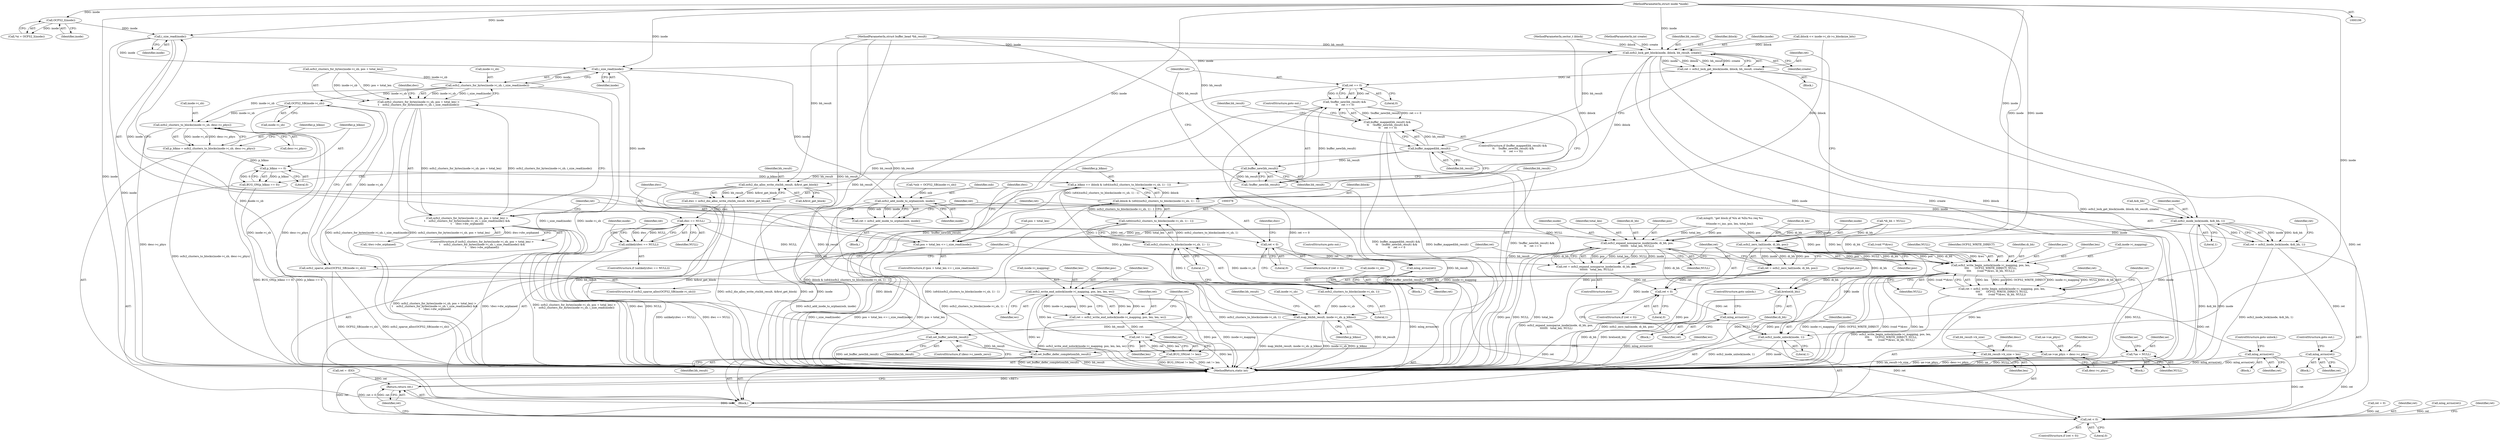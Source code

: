 digraph "0_linux_3e4c56d41eef5595035872a2ec5a483f42e8917f@API" {
"1000195" [label="(Call,i_size_read(inode))"];
"1000122" [label="(Call,OCFS2_I(inode))"];
"1000107" [label="(MethodParameterIn,struct inode *inode)"];
"1000191" [label="(Call,pos + total_len <= i_size_read(inode))"];
"1000200" [label="(Call,ocfs2_lock_get_block(inode, iblock, bh_result, create))"];
"1000198" [label="(Call,ret = ocfs2_lock_get_block(inode, iblock, bh_result, create))"];
"1000213" [label="(Call,ret == 0)"];
"1000209" [label="(Call,!buffer_new(bh_result) &&\n \t\t    ret == 0)"];
"1000206" [label="(Call,buffer_mapped(bh_result) &&\n \t\t    !buffer_new(bh_result) &&\n \t\t    ret == 0)"];
"1000475" [label="(Call,ret < 0)"];
"1000482" [label="(Return,return ret;)"];
"1000207" [label="(Call,buffer_mapped(bh_result))"];
"1000211" [label="(Call,buffer_new(bh_result))"];
"1000210" [label="(Call,!buffer_new(bh_result))"];
"1000224" [label="(Call,ocfs2_dio_alloc_write_ctx(bh_result, &first_get_block))"];
"1000222" [label="(Call,dwc = ocfs2_dio_alloc_write_ctx(bh_result, &first_get_block))"];
"1000230" [label="(Call,dwc == NULL)"];
"1000229" [label="(Call,unlikely(dwc == NULL))"];
"1000316" [label="(Call,ocfs2_expand_nonsparse_inode(inode, di_bh, pos,\n\t\t\t\t\t\t\t   total_len, NULL))"];
"1000314" [label="(Call,ret = ocfs2_expand_nonsparse_inode(inode, di_bh, pos,\n\t\t\t\t\t\t\t   total_len, NULL))"];
"1000323" [label="(Call,ret < 0)"];
"1000327" [label="(Call,mlog_errno(ret))"];
"1000332" [label="(Call,ocfs2_write_begin_nolock(inode->i_mapping, pos, len,\n\t\t\t\t       OCFS2_WRITE_DIRECT, NULL,\n\t\t\t\t       (void **)&wc, di_bh, NULL))"];
"1000330" [label="(Call,ret = ocfs2_write_begin_nolock(inode->i_mapping, pos, len,\n\t\t\t\t       OCFS2_WRITE_DIRECT, NULL,\n\t\t\t\t       (void **)&wc, di_bh, NULL))"];
"1000349" [label="(Call,mlog_errno(ret))"];
"1000392" [label="(Call,bh_result->b_size = len)"];
"1000414" [label="(Call,*ue = NULL)"];
"1000447" [label="(Call,ocfs2_write_end_nolock(inode->i_mapping, pos, len, len, wc))"];
"1000445" [label="(Call,ret = ocfs2_write_end_nolock(inode->i_mapping, pos, len, len, wc))"];
"1000456" [label="(Call,ret != len)"];
"1000455" [label="(Call,BUG_ON(ret != len))"];
"1000471" [label="(Call,brelse(di_bh))"];
"1000468" [label="(Call,ocfs2_inode_unlock(inode, 1))"];
"1000386" [label="(Call,map_bh(bh_result, inode->i_sb, p_blkno))"];
"1000401" [label="(Call,set_buffer_new(bh_result))"];
"1000403" [label="(Call,set_buffer_defer_completion(bh_result))"];
"1000255" [label="(Call,i_size_read(inode))"];
"1000251" [label="(Call,ocfs2_clusters_for_bytes(inode->i_sb, i_size_read(inode)))"];
"1000243" [label="(Call,ocfs2_clusters_for_bytes(inode->i_sb, pos + total_len) >\n\t    ocfs2_clusters_for_bytes(inode->i_sb, i_size_read(inode)))"];
"1000242" [label="(Call,ocfs2_clusters_for_bytes(inode->i_sb, pos + total_len) >\n\t    ocfs2_clusters_for_bytes(inode->i_sb, i_size_read(inode)) &&\n\t    !dwc->dw_orphaned)"];
"1000303" [label="(Call,OCFS2_SB(inode->i_sb))"];
"1000302" [label="(Call,ocfs2_sparse_alloc(OCFS2_SB(inode->i_sb)))"];
"1000362" [label="(Call,ocfs2_clusters_to_blocks(inode->i_sb, desc->c_phys))"];
"1000360" [label="(Call,p_blkno = ocfs2_clusters_to_blocks(inode->i_sb, desc->c_phys))"];
"1000370" [label="(Call,p_blkno == 0)"];
"1000369" [label="(Call,BUG_ON(p_blkno == 0))"];
"1000373" [label="(Call,p_blkno += iblock & (u64)(ocfs2_clusters_to_blocks(inode->i_sb, 1) - 1))"];
"1000380" [label="(Call,ocfs2_clusters_to_blocks(inode->i_sb, 1))"];
"1000379" [label="(Call,ocfs2_clusters_to_blocks(inode->i_sb, 1) - 1)"];
"1000377" [label="(Call,(u64)(ocfs2_clusters_to_blocks(inode->i_sb, 1) - 1))"];
"1000375" [label="(Call,iblock & (u64)(ocfs2_clusters_to_blocks(inode->i_sb, 1) - 1))"];
"1000425" [label="(Call,ue->ue_phys = desc->c_phys)"];
"1000264" [label="(Call,ocfs2_add_inode_to_orphan(osb, inode))"];
"1000262" [label="(Call,ret = ocfs2_add_inode_to_orphan(osb, inode))"];
"1000268" [label="(Call,ret < 0)"];
"1000272" [label="(Call,mlog_errno(ret))"];
"1000282" [label="(Call,ocfs2_inode_lock(inode, &di_bh, 1))"];
"1000280" [label="(Call,ret = ocfs2_inode_lock(inode, &di_bh, 1))"];
"1000290" [label="(Call,mlog_errno(ret))"];
"1000309" [label="(Call,ocfs2_zero_tail(inode, di_bh, pos))"];
"1000307" [label="(Call,ret = ocfs2_zero_tail(inode, di_bh, pos))"];
"1000369" [label="(Call,BUG_ON(p_blkno == 0))"];
"1000325" [label="(Literal,0)"];
"1000448" [label="(Call,inode->i_mapping)"];
"1000471" [label="(Call,brelse(di_bh))"];
"1000362" [label="(Call,ocfs2_clusters_to_blocks(inode->i_sb, desc->c_phys))"];
"1000472" [label="(Identifier,di_bh)"];
"1000484" [label="(MethodReturn,static int)"];
"1000303" [label="(Call,OCFS2_SB(inode->i_sb))"];
"1000317" [label="(Identifier,inode)"];
"1000385" [label="(Literal,1)"];
"1000273" [label="(Identifier,ret)"];
"1000420" [label="(Identifier,ue)"];
"1000340" [label="(Call,(void **)&wc)"];
"1000309" [label="(Call,ocfs2_zero_tail(inode, di_bh, pos))"];
"1000272" [label="(Call,mlog_errno(ret))"];
"1000230" [label="(Call,dwc == NULL)"];
"1000322" [label="(ControlStructure,if (ret < 0))"];
"1000345" [label="(Identifier,NULL)"];
"1000415" [label="(Identifier,ue)"];
"1000209" [label="(Call,!buffer_new(bh_result) &&\n \t\t    ret == 0)"];
"1000235" [label="(Identifier,ret)"];
"1000469" [label="(Identifier,inode)"];
"1000320" [label="(Identifier,total_len)"];
"1000339" [label="(Identifier,NULL)"];
"1000208" [label="(Identifier,bh_result)"];
"1000277" [label="(Identifier,dwc)"];
"1000404" [label="(Identifier,bh_result)"];
"1000108" [label="(MethodParameterIn,sector_t iblock)"];
"1000459" [label="(Call,ret = 0)"];
"1000474" [label="(ControlStructure,if (ret < 0))"];
"1000255" [label="(Call,i_size_read(inode))"];
"1000190" [label="(ControlStructure,if (pos + total_len <= i_size_read(inode)))"];
"1000223" [label="(Identifier,dwc)"];
"1000402" [label="(Identifier,bh_result)"];
"1000445" [label="(Call,ret = ocfs2_write_end_nolock(inode->i_mapping, pos, len, len, wc))"];
"1000452" [label="(Identifier,len)"];
"1000456" [label="(Call,ret != len)"];
"1000360" [label="(Call,p_blkno = ocfs2_clusters_to_blocks(inode->i_sb, desc->c_phys))"];
"1000321" [label="(Identifier,NULL)"];
"1000284" [label="(Call,&di_bh)"];
"1000454" [label="(Identifier,wc)"];
"1000394" [label="(Identifier,bh_result)"];
"1000388" [label="(Call,inode->i_sb)"];
"1000232" [label="(Identifier,NULL)"];
"1000263" [label="(Identifier,ret)"];
"1000338" [label="(Identifier,OCFS2_WRITE_DIRECT)"];
"1000123" [label="(Identifier,inode)"];
"1000315" [label="(Identifier,ret)"];
"1000396" [label="(Identifier,len)"];
"1000204" [label="(Identifier,create)"];
"1000262" [label="(Call,ret = ocfs2_add_inode_to_orphan(osb, inode))"];
"1000215" [label="(Literal,0)"];
"1000196" [label="(Identifier,inode)"];
"1000181" [label="(Call,mlog(0, \"get block of %lu at %llu:%u req %u\n\",\n\t\t\tinode->i_ino, pos, len, total_len))"];
"1000111" [label="(Block,)"];
"1000212" [label="(Identifier,bh_result)"];
"1000191" [label="(Call,pos + total_len <= i_size_read(inode))"];
"1000225" [label="(Identifier,bh_result)"];
"1000307" [label="(Call,ret = ocfs2_zero_tail(inode, di_bh, pos))"];
"1000281" [label="(Identifier,ret)"];
"1000376" [label="(Identifier,iblock)"];
"1000261" [label="(Block,)"];
"1000195" [label="(Call,i_size_read(inode))"];
"1000477" [label="(Literal,0)"];
"1000282" [label="(Call,ocfs2_inode_lock(inode, &di_bh, 1))"];
"1000318" [label="(Identifier,di_bh)"];
"1000403" [label="(Call,set_buffer_defer_completion(bh_result))"];
"1000476" [label="(Identifier,ret)"];
"1000473" [label="(JumpTarget,out:)"];
"1000375" [label="(Call,iblock & (u64)(ocfs2_clusters_to_blocks(inode->i_sb, 1) - 1))"];
"1000203" [label="(Identifier,bh_result)"];
"1000377" [label="(Call,(u64)(ocfs2_clusters_to_blocks(inode->i_sb, 1) - 1))"];
"1000192" [label="(Call,pos + total_len)"];
"1000251" [label="(Call,ocfs2_clusters_for_bytes(inode->i_sb, i_size_read(inode)))"];
"1000205" [label="(ControlStructure,if (buffer_mapped(bh_result) &&\n \t\t    !buffer_new(bh_result) &&\n \t\t    ret == 0))"];
"1000264" [label="(Call,ocfs2_add_inode_to_orphan(osb, inode))"];
"1000256" [label="(Identifier,inode)"];
"1000379" [label="(Call,ocfs2_clusters_to_blocks(inode->i_sb, 1) - 1)"];
"1000460" [label="(Identifier,ret)"];
"1000141" [label="(Call,iblock << inode->i_sb->s_blocksize_bits)"];
"1000242" [label="(Call,ocfs2_clusters_for_bytes(inode->i_sb, pos + total_len) >\n\t    ocfs2_clusters_for_bytes(inode->i_sb, i_size_read(inode)) &&\n\t    !dwc->dw_orphaned)"];
"1000349" [label="(Call,mlog_errno(ret))"];
"1000202" [label="(Identifier,iblock)"];
"1000482" [label="(Return,return ret;)"];
"1000373" [label="(Call,p_blkno += iblock & (u64)(ocfs2_clusters_to_blocks(inode->i_sb, 1) - 1))"];
"1000351" [label="(ControlStructure,goto unlock;)"];
"1000122" [label="(Call,OCFS2_I(inode))"];
"1000210" [label="(Call,!buffer_new(bh_result))"];
"1000330" [label="(Call,ret = ocfs2_write_begin_nolock(inode->i_mapping, pos, len,\n\t\t\t\t       OCFS2_WRITE_DIRECT, NULL,\n\t\t\t\t       (void **)&wc, di_bh, NULL))"];
"1000109" [label="(MethodParameterIn,struct buffer_head *bh_result)"];
"1000288" [label="(Identifier,ret)"];
"1000387" [label="(Identifier,bh_result)"];
"1000270" [label="(Literal,0)"];
"1000344" [label="(Identifier,di_bh)"];
"1000201" [label="(Identifier,inode)"];
"1000134" [label="(Call,*di_bh = NULL)"];
"1000347" [label="(Identifier,ret)"];
"1000380" [label="(Call,ocfs2_clusters_to_blocks(inode->i_sb, 1))"];
"1000268" [label="(Call,ret < 0)"];
"1000214" [label="(Identifier,ret)"];
"1000366" [label="(Call,desc->c_phys)"];
"1000228" [label="(ControlStructure,if (unlikely(dwc == NULL)))"];
"1000113" [label="(Call,*osb = OCFS2_SB(inode->i_sb))"];
"1000219" [label="(Identifier,bh_result)"];
"1000312" [label="(Identifier,pos)"];
"1000470" [label="(Literal,1)"];
"1000290" [label="(Call,mlog_errno(ret))"];
"1000374" [label="(Identifier,p_blkno)"];
"1000229" [label="(Call,unlikely(dwc == NULL))"];
"1000332" [label="(Call,ocfs2_write_begin_nolock(inode->i_mapping, pos, len,\n\t\t\t\t       OCFS2_WRITE_DIRECT, NULL,\n\t\t\t\t       (void **)&wc, di_bh, NULL))"];
"1000316" [label="(Call,ocfs2_expand_nonsparse_inode(inode, di_bh, pos,\n\t\t\t\t\t\t\t   total_len, NULL))"];
"1000252" [label="(Call,inode->i_sb)"];
"1000283" [label="(Identifier,inode)"];
"1000246" [label="(Identifier,inode)"];
"1000243" [label="(Call,ocfs2_clusters_for_bytes(inode->i_sb, pos + total_len) >\n\t    ocfs2_clusters_for_bytes(inode->i_sb, i_size_read(inode)))"];
"1000311" [label="(Identifier,di_bh)"];
"1000314" [label="(Call,ret = ocfs2_expand_nonsparse_inode(inode, di_bh, pos,\n\t\t\t\t\t\t\t   total_len, NULL))"];
"1000120" [label="(Call,*oi = OCFS2_I(inode))"];
"1000326" [label="(Block,)"];
"1000391" [label="(Identifier,p_blkno)"];
"1000414" [label="(Call,*ue = NULL)"];
"1000198" [label="(Call,ret = ocfs2_lock_get_block(inode, iblock, bh_result, create))"];
"1000231" [label="(Identifier,dwc)"];
"1000361" [label="(Identifier,p_blkno)"];
"1000110" [label="(MethodParameterIn,int create)"];
"1000327" [label="(Call,mlog_errno(ret))"];
"1000301" [label="(ControlStructure,if (ocfs2_sparse_alloc(OCFS2_SB(inode->i_sb))))"];
"1000302" [label="(Call,ocfs2_sparse_alloc(OCFS2_SB(inode->i_sb)))"];
"1000426" [label="(Call,ue->ue_phys)"];
"1000458" [label="(Identifier,len)"];
"1000259" [label="(Identifier,dwc)"];
"1000238" [label="(Call,mlog_errno(ret))"];
"1000336" [label="(Identifier,pos)"];
"1000328" [label="(Identifier,ret)"];
"1000372" [label="(Literal,0)"];
"1000381" [label="(Call,inode->i_sb)"];
"1000337" [label="(Identifier,len)"];
"1000397" [label="(ControlStructure,if (desc->c_needs_zero))"];
"1000370" [label="(Call,p_blkno == 0)"];
"1000386" [label="(Call,map_bh(bh_result, inode->i_sb, p_blkno))"];
"1000451" [label="(Identifier,pos)"];
"1000280" [label="(Call,ret = ocfs2_inode_lock(inode, &di_bh, 1))"];
"1000257" [label="(Call,!dwc->dw_orphaned)"];
"1000447" [label="(Call,ocfs2_write_end_nolock(inode->i_mapping, pos, len, len, wc))"];
"1000267" [label="(ControlStructure,if (ret < 0))"];
"1000384" [label="(Literal,1)"];
"1000350" [label="(Identifier,ret)"];
"1000323" [label="(Call,ret < 0)"];
"1000211" [label="(Call,buffer_new(bh_result))"];
"1000206" [label="(Call,buffer_mapped(bh_result) &&\n \t\t    !buffer_new(bh_result) &&\n \t\t    ret == 0)"];
"1000453" [label="(Identifier,len)"];
"1000401" [label="(Call,set_buffer_new(bh_result))"];
"1000392" [label="(Call,bh_result->b_size = len)"];
"1000241" [label="(ControlStructure,if (ocfs2_clusters_for_bytes(inode->i_sb, pos + total_len) >\n\t    ocfs2_clusters_for_bytes(inode->i_sb, i_size_read(inode)) &&\n\t    !dwc->dw_orphaned))"];
"1000271" [label="(Block,)"];
"1000410" [label="(Identifier,wc)"];
"1000266" [label="(Identifier,inode)"];
"1000292" [label="(ControlStructure,goto out;)"];
"1000479" [label="(Identifier,ret)"];
"1000286" [label="(Literal,1)"];
"1000429" [label="(Call,desc->c_phys)"];
"1000333" [label="(Call,inode->i_mapping)"];
"1000213" [label="(Call,ret == 0)"];
"1000329" [label="(ControlStructure,goto unlock;)"];
"1000224" [label="(Call,ocfs2_dio_alloc_write_ctx(bh_result, &first_get_block))"];
"1000455" [label="(Call,BUG_ON(ret != len))"];
"1000226" [label="(Call,&first_get_block)"];
"1000274" [label="(ControlStructure,goto out;)"];
"1000304" [label="(Call,inode->i_sb)"];
"1000216" [label="(ControlStructure,goto out;)"];
"1000393" [label="(Call,bh_result->b_size)"];
"1000107" [label="(MethodParameterIn,struct inode *inode)"];
"1000425" [label="(Call,ue->ue_phys = desc->c_phys)"];
"1000478" [label="(Call,ret = -EIO)"];
"1000475" [label="(Call,ret < 0)"];
"1000199" [label="(Identifier,ret)"];
"1000446" [label="(Identifier,ret)"];
"1000289" [label="(Block,)"];
"1000399" [label="(Identifier,desc)"];
"1000200" [label="(Call,ocfs2_lock_get_block(inode, iblock, bh_result, create))"];
"1000483" [label="(Identifier,ret)"];
"1000313" [label="(ControlStructure,else)"];
"1000310" [label="(Identifier,inode)"];
"1000207" [label="(Call,buffer_mapped(bh_result))"];
"1000371" [label="(Identifier,p_blkno)"];
"1000416" [label="(Identifier,NULL)"];
"1000291" [label="(Identifier,ret)"];
"1000331" [label="(Identifier,ret)"];
"1000244" [label="(Call,ocfs2_clusters_for_bytes(inode->i_sb, pos + total_len))"];
"1000412" [label="(Block,)"];
"1000197" [label="(Block,)"];
"1000468" [label="(Call,ocfs2_inode_unlock(inode, 1))"];
"1000222" [label="(Call,dwc = ocfs2_dio_alloc_write_ctx(bh_result, &first_get_block))"];
"1000363" [label="(Call,inode->i_sb)"];
"1000435" [label="(Identifier,wc)"];
"1000269" [label="(Identifier,ret)"];
"1000319" [label="(Identifier,pos)"];
"1000265" [label="(Identifier,osb)"];
"1000324" [label="(Identifier,ret)"];
"1000308" [label="(Identifier,ret)"];
"1000457" [label="(Identifier,ret)"];
"1000348" [label="(Block,)"];
"1000195" -> "1000191"  [label="AST: "];
"1000195" -> "1000196"  [label="CFG: "];
"1000196" -> "1000195"  [label="AST: "];
"1000191" -> "1000195"  [label="CFG: "];
"1000195" -> "1000484"  [label="DDG: inode"];
"1000195" -> "1000191"  [label="DDG: inode"];
"1000122" -> "1000195"  [label="DDG: inode"];
"1000107" -> "1000195"  [label="DDG: inode"];
"1000195" -> "1000200"  [label="DDG: inode"];
"1000195" -> "1000255"  [label="DDG: inode"];
"1000122" -> "1000120"  [label="AST: "];
"1000122" -> "1000123"  [label="CFG: "];
"1000123" -> "1000122"  [label="AST: "];
"1000120" -> "1000122"  [label="CFG: "];
"1000122" -> "1000120"  [label="DDG: inode"];
"1000107" -> "1000122"  [label="DDG: inode"];
"1000107" -> "1000106"  [label="AST: "];
"1000107" -> "1000484"  [label="DDG: inode"];
"1000107" -> "1000200"  [label="DDG: inode"];
"1000107" -> "1000255"  [label="DDG: inode"];
"1000107" -> "1000264"  [label="DDG: inode"];
"1000107" -> "1000282"  [label="DDG: inode"];
"1000107" -> "1000309"  [label="DDG: inode"];
"1000107" -> "1000316"  [label="DDG: inode"];
"1000107" -> "1000468"  [label="DDG: inode"];
"1000191" -> "1000190"  [label="AST: "];
"1000192" -> "1000191"  [label="AST: "];
"1000199" -> "1000191"  [label="CFG: "];
"1000223" -> "1000191"  [label="CFG: "];
"1000191" -> "1000484"  [label="DDG: i_size_read(inode)"];
"1000191" -> "1000484"  [label="DDG: pos + total_len <= i_size_read(inode)"];
"1000191" -> "1000484"  [label="DDG: pos + total_len"];
"1000181" -> "1000191"  [label="DDG: pos"];
"1000181" -> "1000191"  [label="DDG: total_len"];
"1000200" -> "1000198"  [label="AST: "];
"1000200" -> "1000204"  [label="CFG: "];
"1000201" -> "1000200"  [label="AST: "];
"1000202" -> "1000200"  [label="AST: "];
"1000203" -> "1000200"  [label="AST: "];
"1000204" -> "1000200"  [label="AST: "];
"1000198" -> "1000200"  [label="CFG: "];
"1000200" -> "1000484"  [label="DDG: inode"];
"1000200" -> "1000484"  [label="DDG: create"];
"1000200" -> "1000484"  [label="DDG: iblock"];
"1000200" -> "1000198"  [label="DDG: inode"];
"1000200" -> "1000198"  [label="DDG: iblock"];
"1000200" -> "1000198"  [label="DDG: bh_result"];
"1000200" -> "1000198"  [label="DDG: create"];
"1000141" -> "1000200"  [label="DDG: iblock"];
"1000108" -> "1000200"  [label="DDG: iblock"];
"1000109" -> "1000200"  [label="DDG: bh_result"];
"1000110" -> "1000200"  [label="DDG: create"];
"1000200" -> "1000207"  [label="DDG: bh_result"];
"1000200" -> "1000255"  [label="DDG: inode"];
"1000200" -> "1000375"  [label="DDG: iblock"];
"1000198" -> "1000197"  [label="AST: "];
"1000199" -> "1000198"  [label="AST: "];
"1000208" -> "1000198"  [label="CFG: "];
"1000198" -> "1000484"  [label="DDG: ocfs2_lock_get_block(inode, iblock, bh_result, create)"];
"1000198" -> "1000213"  [label="DDG: ret"];
"1000198" -> "1000475"  [label="DDG: ret"];
"1000213" -> "1000209"  [label="AST: "];
"1000213" -> "1000215"  [label="CFG: "];
"1000214" -> "1000213"  [label="AST: "];
"1000215" -> "1000213"  [label="AST: "];
"1000209" -> "1000213"  [label="CFG: "];
"1000213" -> "1000209"  [label="DDG: ret"];
"1000213" -> "1000209"  [label="DDG: 0"];
"1000213" -> "1000475"  [label="DDG: ret"];
"1000209" -> "1000206"  [label="AST: "];
"1000209" -> "1000210"  [label="CFG: "];
"1000210" -> "1000209"  [label="AST: "];
"1000206" -> "1000209"  [label="CFG: "];
"1000209" -> "1000484"  [label="DDG: !buffer_new(bh_result)"];
"1000209" -> "1000484"  [label="DDG: ret == 0"];
"1000209" -> "1000206"  [label="DDG: !buffer_new(bh_result)"];
"1000209" -> "1000206"  [label="DDG: ret == 0"];
"1000210" -> "1000209"  [label="DDG: buffer_new(bh_result)"];
"1000206" -> "1000205"  [label="AST: "];
"1000206" -> "1000207"  [label="CFG: "];
"1000207" -> "1000206"  [label="AST: "];
"1000216" -> "1000206"  [label="CFG: "];
"1000219" -> "1000206"  [label="CFG: "];
"1000206" -> "1000484"  [label="DDG: !buffer_new(bh_result) &&\n \t\t    ret == 0"];
"1000206" -> "1000484"  [label="DDG: buffer_mapped(bh_result) &&\n \t\t    !buffer_new(bh_result) &&\n \t\t    ret == 0"];
"1000206" -> "1000484"  [label="DDG: buffer_mapped(bh_result)"];
"1000207" -> "1000206"  [label="DDG: bh_result"];
"1000475" -> "1000474"  [label="AST: "];
"1000475" -> "1000477"  [label="CFG: "];
"1000476" -> "1000475"  [label="AST: "];
"1000477" -> "1000475"  [label="AST: "];
"1000479" -> "1000475"  [label="CFG: "];
"1000483" -> "1000475"  [label="CFG: "];
"1000475" -> "1000484"  [label="DDG: ret"];
"1000475" -> "1000484"  [label="DDG: ret < 0"];
"1000290" -> "1000475"  [label="DDG: ret"];
"1000459" -> "1000475"  [label="DDG: ret"];
"1000238" -> "1000475"  [label="DDG: ret"];
"1000327" -> "1000475"  [label="DDG: ret"];
"1000349" -> "1000475"  [label="DDG: ret"];
"1000272" -> "1000475"  [label="DDG: ret"];
"1000475" -> "1000482"  [label="DDG: ret"];
"1000482" -> "1000111"  [label="AST: "];
"1000482" -> "1000483"  [label="CFG: "];
"1000483" -> "1000482"  [label="AST: "];
"1000484" -> "1000482"  [label="CFG: "];
"1000482" -> "1000484"  [label="DDG: <RET>"];
"1000483" -> "1000482"  [label="DDG: ret"];
"1000478" -> "1000482"  [label="DDG: ret"];
"1000207" -> "1000208"  [label="CFG: "];
"1000208" -> "1000207"  [label="AST: "];
"1000212" -> "1000207"  [label="CFG: "];
"1000207" -> "1000484"  [label="DDG: bh_result"];
"1000109" -> "1000207"  [label="DDG: bh_result"];
"1000207" -> "1000211"  [label="DDG: bh_result"];
"1000207" -> "1000224"  [label="DDG: bh_result"];
"1000211" -> "1000210"  [label="AST: "];
"1000211" -> "1000212"  [label="CFG: "];
"1000212" -> "1000211"  [label="AST: "];
"1000210" -> "1000211"  [label="CFG: "];
"1000211" -> "1000484"  [label="DDG: bh_result"];
"1000211" -> "1000210"  [label="DDG: bh_result"];
"1000109" -> "1000211"  [label="DDG: bh_result"];
"1000211" -> "1000224"  [label="DDG: bh_result"];
"1000214" -> "1000210"  [label="CFG: "];
"1000210" -> "1000484"  [label="DDG: buffer_new(bh_result)"];
"1000224" -> "1000222"  [label="AST: "];
"1000224" -> "1000226"  [label="CFG: "];
"1000225" -> "1000224"  [label="AST: "];
"1000226" -> "1000224"  [label="AST: "];
"1000222" -> "1000224"  [label="CFG: "];
"1000224" -> "1000484"  [label="DDG: bh_result"];
"1000224" -> "1000484"  [label="DDG: &first_get_block"];
"1000224" -> "1000222"  [label="DDG: bh_result"];
"1000224" -> "1000222"  [label="DDG: &first_get_block"];
"1000109" -> "1000224"  [label="DDG: bh_result"];
"1000224" -> "1000386"  [label="DDG: bh_result"];
"1000222" -> "1000111"  [label="AST: "];
"1000223" -> "1000222"  [label="AST: "];
"1000231" -> "1000222"  [label="CFG: "];
"1000222" -> "1000484"  [label="DDG: ocfs2_dio_alloc_write_ctx(bh_result, &first_get_block)"];
"1000222" -> "1000230"  [label="DDG: dwc"];
"1000230" -> "1000229"  [label="AST: "];
"1000230" -> "1000232"  [label="CFG: "];
"1000231" -> "1000230"  [label="AST: "];
"1000232" -> "1000230"  [label="AST: "];
"1000229" -> "1000230"  [label="CFG: "];
"1000230" -> "1000484"  [label="DDG: dwc"];
"1000230" -> "1000484"  [label="DDG: NULL"];
"1000230" -> "1000229"  [label="DDG: dwc"];
"1000230" -> "1000229"  [label="DDG: NULL"];
"1000230" -> "1000316"  [label="DDG: NULL"];
"1000230" -> "1000332"  [label="DDG: NULL"];
"1000229" -> "1000228"  [label="AST: "];
"1000235" -> "1000229"  [label="CFG: "];
"1000246" -> "1000229"  [label="CFG: "];
"1000229" -> "1000484"  [label="DDG: unlikely(dwc == NULL)"];
"1000229" -> "1000484"  [label="DDG: dwc == NULL"];
"1000316" -> "1000314"  [label="AST: "];
"1000316" -> "1000321"  [label="CFG: "];
"1000317" -> "1000316"  [label="AST: "];
"1000318" -> "1000316"  [label="AST: "];
"1000319" -> "1000316"  [label="AST: "];
"1000320" -> "1000316"  [label="AST: "];
"1000321" -> "1000316"  [label="AST: "];
"1000314" -> "1000316"  [label="CFG: "];
"1000316" -> "1000484"  [label="DDG: pos"];
"1000316" -> "1000484"  [label="DDG: NULL"];
"1000316" -> "1000484"  [label="DDG: total_len"];
"1000316" -> "1000314"  [label="DDG: pos"];
"1000316" -> "1000314"  [label="DDG: total_len"];
"1000316" -> "1000314"  [label="DDG: NULL"];
"1000316" -> "1000314"  [label="DDG: inode"];
"1000316" -> "1000314"  [label="DDG: di_bh"];
"1000282" -> "1000316"  [label="DDG: inode"];
"1000134" -> "1000316"  [label="DDG: di_bh"];
"1000181" -> "1000316"  [label="DDG: pos"];
"1000181" -> "1000316"  [label="DDG: total_len"];
"1000316" -> "1000332"  [label="DDG: pos"];
"1000316" -> "1000332"  [label="DDG: NULL"];
"1000316" -> "1000332"  [label="DDG: di_bh"];
"1000316" -> "1000468"  [label="DDG: inode"];
"1000316" -> "1000471"  [label="DDG: di_bh"];
"1000314" -> "1000313"  [label="AST: "];
"1000315" -> "1000314"  [label="AST: "];
"1000324" -> "1000314"  [label="CFG: "];
"1000314" -> "1000484"  [label="DDG: ocfs2_expand_nonsparse_inode(inode, di_bh, pos,\n\t\t\t\t\t\t\t   total_len, NULL)"];
"1000314" -> "1000323"  [label="DDG: ret"];
"1000323" -> "1000322"  [label="AST: "];
"1000323" -> "1000325"  [label="CFG: "];
"1000324" -> "1000323"  [label="AST: "];
"1000325" -> "1000323"  [label="AST: "];
"1000328" -> "1000323"  [label="CFG: "];
"1000331" -> "1000323"  [label="CFG: "];
"1000307" -> "1000323"  [label="DDG: ret"];
"1000323" -> "1000327"  [label="DDG: ret"];
"1000327" -> "1000326"  [label="AST: "];
"1000327" -> "1000328"  [label="CFG: "];
"1000328" -> "1000327"  [label="AST: "];
"1000329" -> "1000327"  [label="CFG: "];
"1000327" -> "1000484"  [label="DDG: mlog_errno(ret)"];
"1000332" -> "1000330"  [label="AST: "];
"1000332" -> "1000345"  [label="CFG: "];
"1000333" -> "1000332"  [label="AST: "];
"1000336" -> "1000332"  [label="AST: "];
"1000337" -> "1000332"  [label="AST: "];
"1000338" -> "1000332"  [label="AST: "];
"1000339" -> "1000332"  [label="AST: "];
"1000340" -> "1000332"  [label="AST: "];
"1000344" -> "1000332"  [label="AST: "];
"1000345" -> "1000332"  [label="AST: "];
"1000330" -> "1000332"  [label="CFG: "];
"1000332" -> "1000484"  [label="DDG: NULL"];
"1000332" -> "1000484"  [label="DDG: pos"];
"1000332" -> "1000484"  [label="DDG: inode->i_mapping"];
"1000332" -> "1000484"  [label="DDG: OCFS2_WRITE_DIRECT"];
"1000332" -> "1000484"  [label="DDG: (void **)&wc"];
"1000332" -> "1000484"  [label="DDG: len"];
"1000332" -> "1000330"  [label="DDG: len"];
"1000332" -> "1000330"  [label="DDG: pos"];
"1000332" -> "1000330"  [label="DDG: OCFS2_WRITE_DIRECT"];
"1000332" -> "1000330"  [label="DDG: inode->i_mapping"];
"1000332" -> "1000330"  [label="DDG: NULL"];
"1000332" -> "1000330"  [label="DDG: di_bh"];
"1000332" -> "1000330"  [label="DDG: (void **)&wc"];
"1000309" -> "1000332"  [label="DDG: pos"];
"1000309" -> "1000332"  [label="DDG: di_bh"];
"1000181" -> "1000332"  [label="DDG: pos"];
"1000181" -> "1000332"  [label="DDG: len"];
"1000340" -> "1000332"  [label="DDG: &wc"];
"1000134" -> "1000332"  [label="DDG: di_bh"];
"1000332" -> "1000392"  [label="DDG: len"];
"1000332" -> "1000414"  [label="DDG: NULL"];
"1000332" -> "1000447"  [label="DDG: inode->i_mapping"];
"1000332" -> "1000447"  [label="DDG: pos"];
"1000332" -> "1000447"  [label="DDG: len"];
"1000332" -> "1000471"  [label="DDG: di_bh"];
"1000330" -> "1000111"  [label="AST: "];
"1000331" -> "1000330"  [label="AST: "];
"1000347" -> "1000330"  [label="CFG: "];
"1000330" -> "1000484"  [label="DDG: ocfs2_write_begin_nolock(inode->i_mapping, pos, len,\n\t\t\t\t       OCFS2_WRITE_DIRECT, NULL,\n\t\t\t\t       (void **)&wc, di_bh, NULL)"];
"1000330" -> "1000349"  [label="DDG: ret"];
"1000349" -> "1000348"  [label="AST: "];
"1000349" -> "1000350"  [label="CFG: "];
"1000350" -> "1000349"  [label="AST: "];
"1000351" -> "1000349"  [label="CFG: "];
"1000349" -> "1000484"  [label="DDG: mlog_errno(ret)"];
"1000392" -> "1000111"  [label="AST: "];
"1000392" -> "1000396"  [label="CFG: "];
"1000393" -> "1000392"  [label="AST: "];
"1000396" -> "1000392"  [label="AST: "];
"1000399" -> "1000392"  [label="CFG: "];
"1000392" -> "1000484"  [label="DDG: bh_result->b_size"];
"1000414" -> "1000412"  [label="AST: "];
"1000414" -> "1000416"  [label="CFG: "];
"1000415" -> "1000414"  [label="AST: "];
"1000416" -> "1000414"  [label="AST: "];
"1000420" -> "1000414"  [label="CFG: "];
"1000414" -> "1000484"  [label="DDG: NULL"];
"1000414" -> "1000484"  [label="DDG: ue"];
"1000447" -> "1000445"  [label="AST: "];
"1000447" -> "1000454"  [label="CFG: "];
"1000448" -> "1000447"  [label="AST: "];
"1000451" -> "1000447"  [label="AST: "];
"1000452" -> "1000447"  [label="AST: "];
"1000453" -> "1000447"  [label="AST: "];
"1000454" -> "1000447"  [label="AST: "];
"1000445" -> "1000447"  [label="CFG: "];
"1000447" -> "1000484"  [label="DDG: pos"];
"1000447" -> "1000484"  [label="DDG: inode->i_mapping"];
"1000447" -> "1000484"  [label="DDG: wc"];
"1000447" -> "1000445"  [label="DDG: len"];
"1000447" -> "1000445"  [label="DDG: wc"];
"1000447" -> "1000445"  [label="DDG: inode->i_mapping"];
"1000447" -> "1000445"  [label="DDG: pos"];
"1000447" -> "1000456"  [label="DDG: len"];
"1000445" -> "1000111"  [label="AST: "];
"1000446" -> "1000445"  [label="AST: "];
"1000457" -> "1000445"  [label="CFG: "];
"1000445" -> "1000484"  [label="DDG: ocfs2_write_end_nolock(inode->i_mapping, pos, len, len, wc)"];
"1000445" -> "1000456"  [label="DDG: ret"];
"1000456" -> "1000455"  [label="AST: "];
"1000456" -> "1000458"  [label="CFG: "];
"1000457" -> "1000456"  [label="AST: "];
"1000458" -> "1000456"  [label="AST: "];
"1000455" -> "1000456"  [label="CFG: "];
"1000456" -> "1000484"  [label="DDG: len"];
"1000456" -> "1000455"  [label="DDG: ret"];
"1000456" -> "1000455"  [label="DDG: len"];
"1000455" -> "1000111"  [label="AST: "];
"1000460" -> "1000455"  [label="CFG: "];
"1000455" -> "1000484"  [label="DDG: BUG_ON(ret != len)"];
"1000455" -> "1000484"  [label="DDG: ret != len"];
"1000471" -> "1000111"  [label="AST: "];
"1000471" -> "1000472"  [label="CFG: "];
"1000472" -> "1000471"  [label="AST: "];
"1000473" -> "1000471"  [label="CFG: "];
"1000471" -> "1000484"  [label="DDG: di_bh"];
"1000471" -> "1000484"  [label="DDG: brelse(di_bh)"];
"1000309" -> "1000471"  [label="DDG: di_bh"];
"1000468" -> "1000111"  [label="AST: "];
"1000468" -> "1000470"  [label="CFG: "];
"1000469" -> "1000468"  [label="AST: "];
"1000470" -> "1000468"  [label="AST: "];
"1000472" -> "1000468"  [label="CFG: "];
"1000468" -> "1000484"  [label="DDG: ocfs2_inode_unlock(inode, 1)"];
"1000468" -> "1000484"  [label="DDG: inode"];
"1000309" -> "1000468"  [label="DDG: inode"];
"1000282" -> "1000468"  [label="DDG: inode"];
"1000386" -> "1000111"  [label="AST: "];
"1000386" -> "1000391"  [label="CFG: "];
"1000387" -> "1000386"  [label="AST: "];
"1000388" -> "1000386"  [label="AST: "];
"1000391" -> "1000386"  [label="AST: "];
"1000394" -> "1000386"  [label="CFG: "];
"1000386" -> "1000484"  [label="DDG: inode->i_sb"];
"1000386" -> "1000484"  [label="DDG: p_blkno"];
"1000386" -> "1000484"  [label="DDG: map_bh(bh_result, inode->i_sb, p_blkno)"];
"1000109" -> "1000386"  [label="DDG: bh_result"];
"1000380" -> "1000386"  [label="DDG: inode->i_sb"];
"1000373" -> "1000386"  [label="DDG: p_blkno"];
"1000386" -> "1000401"  [label="DDG: bh_result"];
"1000386" -> "1000403"  [label="DDG: bh_result"];
"1000401" -> "1000397"  [label="AST: "];
"1000401" -> "1000402"  [label="CFG: "];
"1000402" -> "1000401"  [label="AST: "];
"1000404" -> "1000401"  [label="CFG: "];
"1000401" -> "1000484"  [label="DDG: set_buffer_new(bh_result)"];
"1000109" -> "1000401"  [label="DDG: bh_result"];
"1000401" -> "1000403"  [label="DDG: bh_result"];
"1000403" -> "1000111"  [label="AST: "];
"1000403" -> "1000404"  [label="CFG: "];
"1000404" -> "1000403"  [label="AST: "];
"1000410" -> "1000403"  [label="CFG: "];
"1000403" -> "1000484"  [label="DDG: bh_result"];
"1000403" -> "1000484"  [label="DDG: set_buffer_defer_completion(bh_result)"];
"1000109" -> "1000403"  [label="DDG: bh_result"];
"1000255" -> "1000251"  [label="AST: "];
"1000255" -> "1000256"  [label="CFG: "];
"1000256" -> "1000255"  [label="AST: "];
"1000251" -> "1000255"  [label="CFG: "];
"1000255" -> "1000251"  [label="DDG: inode"];
"1000255" -> "1000264"  [label="DDG: inode"];
"1000255" -> "1000282"  [label="DDG: inode"];
"1000251" -> "1000243"  [label="AST: "];
"1000252" -> "1000251"  [label="AST: "];
"1000243" -> "1000251"  [label="CFG: "];
"1000251" -> "1000484"  [label="DDG: i_size_read(inode)"];
"1000251" -> "1000484"  [label="DDG: inode->i_sb"];
"1000251" -> "1000243"  [label="DDG: inode->i_sb"];
"1000251" -> "1000243"  [label="DDG: i_size_read(inode)"];
"1000244" -> "1000251"  [label="DDG: inode->i_sb"];
"1000251" -> "1000303"  [label="DDG: inode->i_sb"];
"1000251" -> "1000362"  [label="DDG: inode->i_sb"];
"1000243" -> "1000242"  [label="AST: "];
"1000244" -> "1000243"  [label="AST: "];
"1000259" -> "1000243"  [label="CFG: "];
"1000242" -> "1000243"  [label="CFG: "];
"1000243" -> "1000484"  [label="DDG: ocfs2_clusters_for_bytes(inode->i_sb, i_size_read(inode))"];
"1000243" -> "1000484"  [label="DDG: ocfs2_clusters_for_bytes(inode->i_sb, pos + total_len)"];
"1000243" -> "1000242"  [label="DDG: ocfs2_clusters_for_bytes(inode->i_sb, pos + total_len)"];
"1000243" -> "1000242"  [label="DDG: ocfs2_clusters_for_bytes(inode->i_sb, i_size_read(inode))"];
"1000244" -> "1000243"  [label="DDG: inode->i_sb"];
"1000244" -> "1000243"  [label="DDG: pos + total_len"];
"1000242" -> "1000241"  [label="AST: "];
"1000242" -> "1000257"  [label="CFG: "];
"1000257" -> "1000242"  [label="AST: "];
"1000263" -> "1000242"  [label="CFG: "];
"1000281" -> "1000242"  [label="CFG: "];
"1000242" -> "1000484"  [label="DDG: ocfs2_clusters_for_bytes(inode->i_sb, pos + total_len) >\n\t    ocfs2_clusters_for_bytes(inode->i_sb, i_size_read(inode)) &&\n\t    !dwc->dw_orphaned"];
"1000242" -> "1000484"  [label="DDG: !dwc->dw_orphaned"];
"1000242" -> "1000484"  [label="DDG: ocfs2_clusters_for_bytes(inode->i_sb, pos + total_len) >\n\t    ocfs2_clusters_for_bytes(inode->i_sb, i_size_read(inode))"];
"1000257" -> "1000242"  [label="DDG: dwc->dw_orphaned"];
"1000303" -> "1000302"  [label="AST: "];
"1000303" -> "1000304"  [label="CFG: "];
"1000304" -> "1000303"  [label="AST: "];
"1000302" -> "1000303"  [label="CFG: "];
"1000303" -> "1000484"  [label="DDG: inode->i_sb"];
"1000303" -> "1000302"  [label="DDG: inode->i_sb"];
"1000303" -> "1000362"  [label="DDG: inode->i_sb"];
"1000302" -> "1000301"  [label="AST: "];
"1000308" -> "1000302"  [label="CFG: "];
"1000315" -> "1000302"  [label="CFG: "];
"1000302" -> "1000484"  [label="DDG: OCFS2_SB(inode->i_sb)"];
"1000302" -> "1000484"  [label="DDG: ocfs2_sparse_alloc(OCFS2_SB(inode->i_sb))"];
"1000362" -> "1000360"  [label="AST: "];
"1000362" -> "1000366"  [label="CFG: "];
"1000363" -> "1000362"  [label="AST: "];
"1000366" -> "1000362"  [label="AST: "];
"1000360" -> "1000362"  [label="CFG: "];
"1000362" -> "1000484"  [label="DDG: desc->c_phys"];
"1000362" -> "1000360"  [label="DDG: inode->i_sb"];
"1000362" -> "1000360"  [label="DDG: desc->c_phys"];
"1000362" -> "1000380"  [label="DDG: inode->i_sb"];
"1000362" -> "1000425"  [label="DDG: desc->c_phys"];
"1000360" -> "1000111"  [label="AST: "];
"1000361" -> "1000360"  [label="AST: "];
"1000371" -> "1000360"  [label="CFG: "];
"1000360" -> "1000484"  [label="DDG: ocfs2_clusters_to_blocks(inode->i_sb, desc->c_phys)"];
"1000360" -> "1000370"  [label="DDG: p_blkno"];
"1000370" -> "1000369"  [label="AST: "];
"1000370" -> "1000372"  [label="CFG: "];
"1000371" -> "1000370"  [label="AST: "];
"1000372" -> "1000370"  [label="AST: "];
"1000369" -> "1000370"  [label="CFG: "];
"1000370" -> "1000369"  [label="DDG: p_blkno"];
"1000370" -> "1000369"  [label="DDG: 0"];
"1000370" -> "1000373"  [label="DDG: p_blkno"];
"1000369" -> "1000111"  [label="AST: "];
"1000374" -> "1000369"  [label="CFG: "];
"1000369" -> "1000484"  [label="DDG: BUG_ON(p_blkno == 0)"];
"1000369" -> "1000484"  [label="DDG: p_blkno == 0"];
"1000373" -> "1000111"  [label="AST: "];
"1000373" -> "1000375"  [label="CFG: "];
"1000374" -> "1000373"  [label="AST: "];
"1000375" -> "1000373"  [label="AST: "];
"1000387" -> "1000373"  [label="CFG: "];
"1000373" -> "1000484"  [label="DDG: iblock & (u64)(ocfs2_clusters_to_blocks(inode->i_sb, 1) - 1)"];
"1000375" -> "1000373"  [label="DDG: iblock"];
"1000375" -> "1000373"  [label="DDG: (u64)(ocfs2_clusters_to_blocks(inode->i_sb, 1) - 1)"];
"1000380" -> "1000379"  [label="AST: "];
"1000380" -> "1000384"  [label="CFG: "];
"1000381" -> "1000380"  [label="AST: "];
"1000384" -> "1000380"  [label="AST: "];
"1000385" -> "1000380"  [label="CFG: "];
"1000380" -> "1000379"  [label="DDG: inode->i_sb"];
"1000380" -> "1000379"  [label="DDG: 1"];
"1000379" -> "1000377"  [label="AST: "];
"1000379" -> "1000385"  [label="CFG: "];
"1000385" -> "1000379"  [label="AST: "];
"1000377" -> "1000379"  [label="CFG: "];
"1000379" -> "1000484"  [label="DDG: ocfs2_clusters_to_blocks(inode->i_sb, 1)"];
"1000379" -> "1000377"  [label="DDG: ocfs2_clusters_to_blocks(inode->i_sb, 1)"];
"1000379" -> "1000377"  [label="DDG: 1"];
"1000377" -> "1000375"  [label="AST: "];
"1000378" -> "1000377"  [label="AST: "];
"1000375" -> "1000377"  [label="CFG: "];
"1000377" -> "1000484"  [label="DDG: ocfs2_clusters_to_blocks(inode->i_sb, 1) - 1"];
"1000377" -> "1000375"  [label="DDG: ocfs2_clusters_to_blocks(inode->i_sb, 1) - 1"];
"1000376" -> "1000375"  [label="AST: "];
"1000375" -> "1000484"  [label="DDG: iblock"];
"1000375" -> "1000484"  [label="DDG: (u64)(ocfs2_clusters_to_blocks(inode->i_sb, 1) - 1)"];
"1000141" -> "1000375"  [label="DDG: iblock"];
"1000108" -> "1000375"  [label="DDG: iblock"];
"1000425" -> "1000412"  [label="AST: "];
"1000425" -> "1000429"  [label="CFG: "];
"1000426" -> "1000425"  [label="AST: "];
"1000429" -> "1000425"  [label="AST: "];
"1000435" -> "1000425"  [label="CFG: "];
"1000425" -> "1000484"  [label="DDG: ue->ue_phys"];
"1000425" -> "1000484"  [label="DDG: desc->c_phys"];
"1000264" -> "1000262"  [label="AST: "];
"1000264" -> "1000266"  [label="CFG: "];
"1000265" -> "1000264"  [label="AST: "];
"1000266" -> "1000264"  [label="AST: "];
"1000262" -> "1000264"  [label="CFG: "];
"1000264" -> "1000484"  [label="DDG: osb"];
"1000264" -> "1000484"  [label="DDG: inode"];
"1000264" -> "1000262"  [label="DDG: osb"];
"1000264" -> "1000262"  [label="DDG: inode"];
"1000113" -> "1000264"  [label="DDG: osb"];
"1000264" -> "1000282"  [label="DDG: inode"];
"1000262" -> "1000261"  [label="AST: "];
"1000263" -> "1000262"  [label="AST: "];
"1000269" -> "1000262"  [label="CFG: "];
"1000262" -> "1000484"  [label="DDG: ocfs2_add_inode_to_orphan(osb, inode)"];
"1000262" -> "1000268"  [label="DDG: ret"];
"1000268" -> "1000267"  [label="AST: "];
"1000268" -> "1000270"  [label="CFG: "];
"1000269" -> "1000268"  [label="AST: "];
"1000270" -> "1000268"  [label="AST: "];
"1000273" -> "1000268"  [label="CFG: "];
"1000277" -> "1000268"  [label="CFG: "];
"1000268" -> "1000272"  [label="DDG: ret"];
"1000272" -> "1000271"  [label="AST: "];
"1000272" -> "1000273"  [label="CFG: "];
"1000273" -> "1000272"  [label="AST: "];
"1000274" -> "1000272"  [label="CFG: "];
"1000272" -> "1000484"  [label="DDG: mlog_errno(ret)"];
"1000282" -> "1000280"  [label="AST: "];
"1000282" -> "1000286"  [label="CFG: "];
"1000283" -> "1000282"  [label="AST: "];
"1000284" -> "1000282"  [label="AST: "];
"1000286" -> "1000282"  [label="AST: "];
"1000280" -> "1000282"  [label="CFG: "];
"1000282" -> "1000484"  [label="DDG: &di_bh"];
"1000282" -> "1000484"  [label="DDG: inode"];
"1000282" -> "1000280"  [label="DDG: inode"];
"1000282" -> "1000280"  [label="DDG: &di_bh"];
"1000282" -> "1000280"  [label="DDG: 1"];
"1000282" -> "1000309"  [label="DDG: inode"];
"1000280" -> "1000111"  [label="AST: "];
"1000281" -> "1000280"  [label="AST: "];
"1000288" -> "1000280"  [label="CFG: "];
"1000280" -> "1000484"  [label="DDG: ocfs2_inode_lock(inode, &di_bh, 1)"];
"1000280" -> "1000290"  [label="DDG: ret"];
"1000290" -> "1000289"  [label="AST: "];
"1000290" -> "1000291"  [label="CFG: "];
"1000291" -> "1000290"  [label="AST: "];
"1000292" -> "1000290"  [label="CFG: "];
"1000290" -> "1000484"  [label="DDG: mlog_errno(ret)"];
"1000309" -> "1000307"  [label="AST: "];
"1000309" -> "1000312"  [label="CFG: "];
"1000310" -> "1000309"  [label="AST: "];
"1000311" -> "1000309"  [label="AST: "];
"1000312" -> "1000309"  [label="AST: "];
"1000307" -> "1000309"  [label="CFG: "];
"1000309" -> "1000484"  [label="DDG: pos"];
"1000309" -> "1000307"  [label="DDG: inode"];
"1000309" -> "1000307"  [label="DDG: di_bh"];
"1000309" -> "1000307"  [label="DDG: pos"];
"1000134" -> "1000309"  [label="DDG: di_bh"];
"1000181" -> "1000309"  [label="DDG: pos"];
"1000307" -> "1000301"  [label="AST: "];
"1000308" -> "1000307"  [label="AST: "];
"1000324" -> "1000307"  [label="CFG: "];
"1000307" -> "1000484"  [label="DDG: ocfs2_zero_tail(inode, di_bh, pos)"];
}
